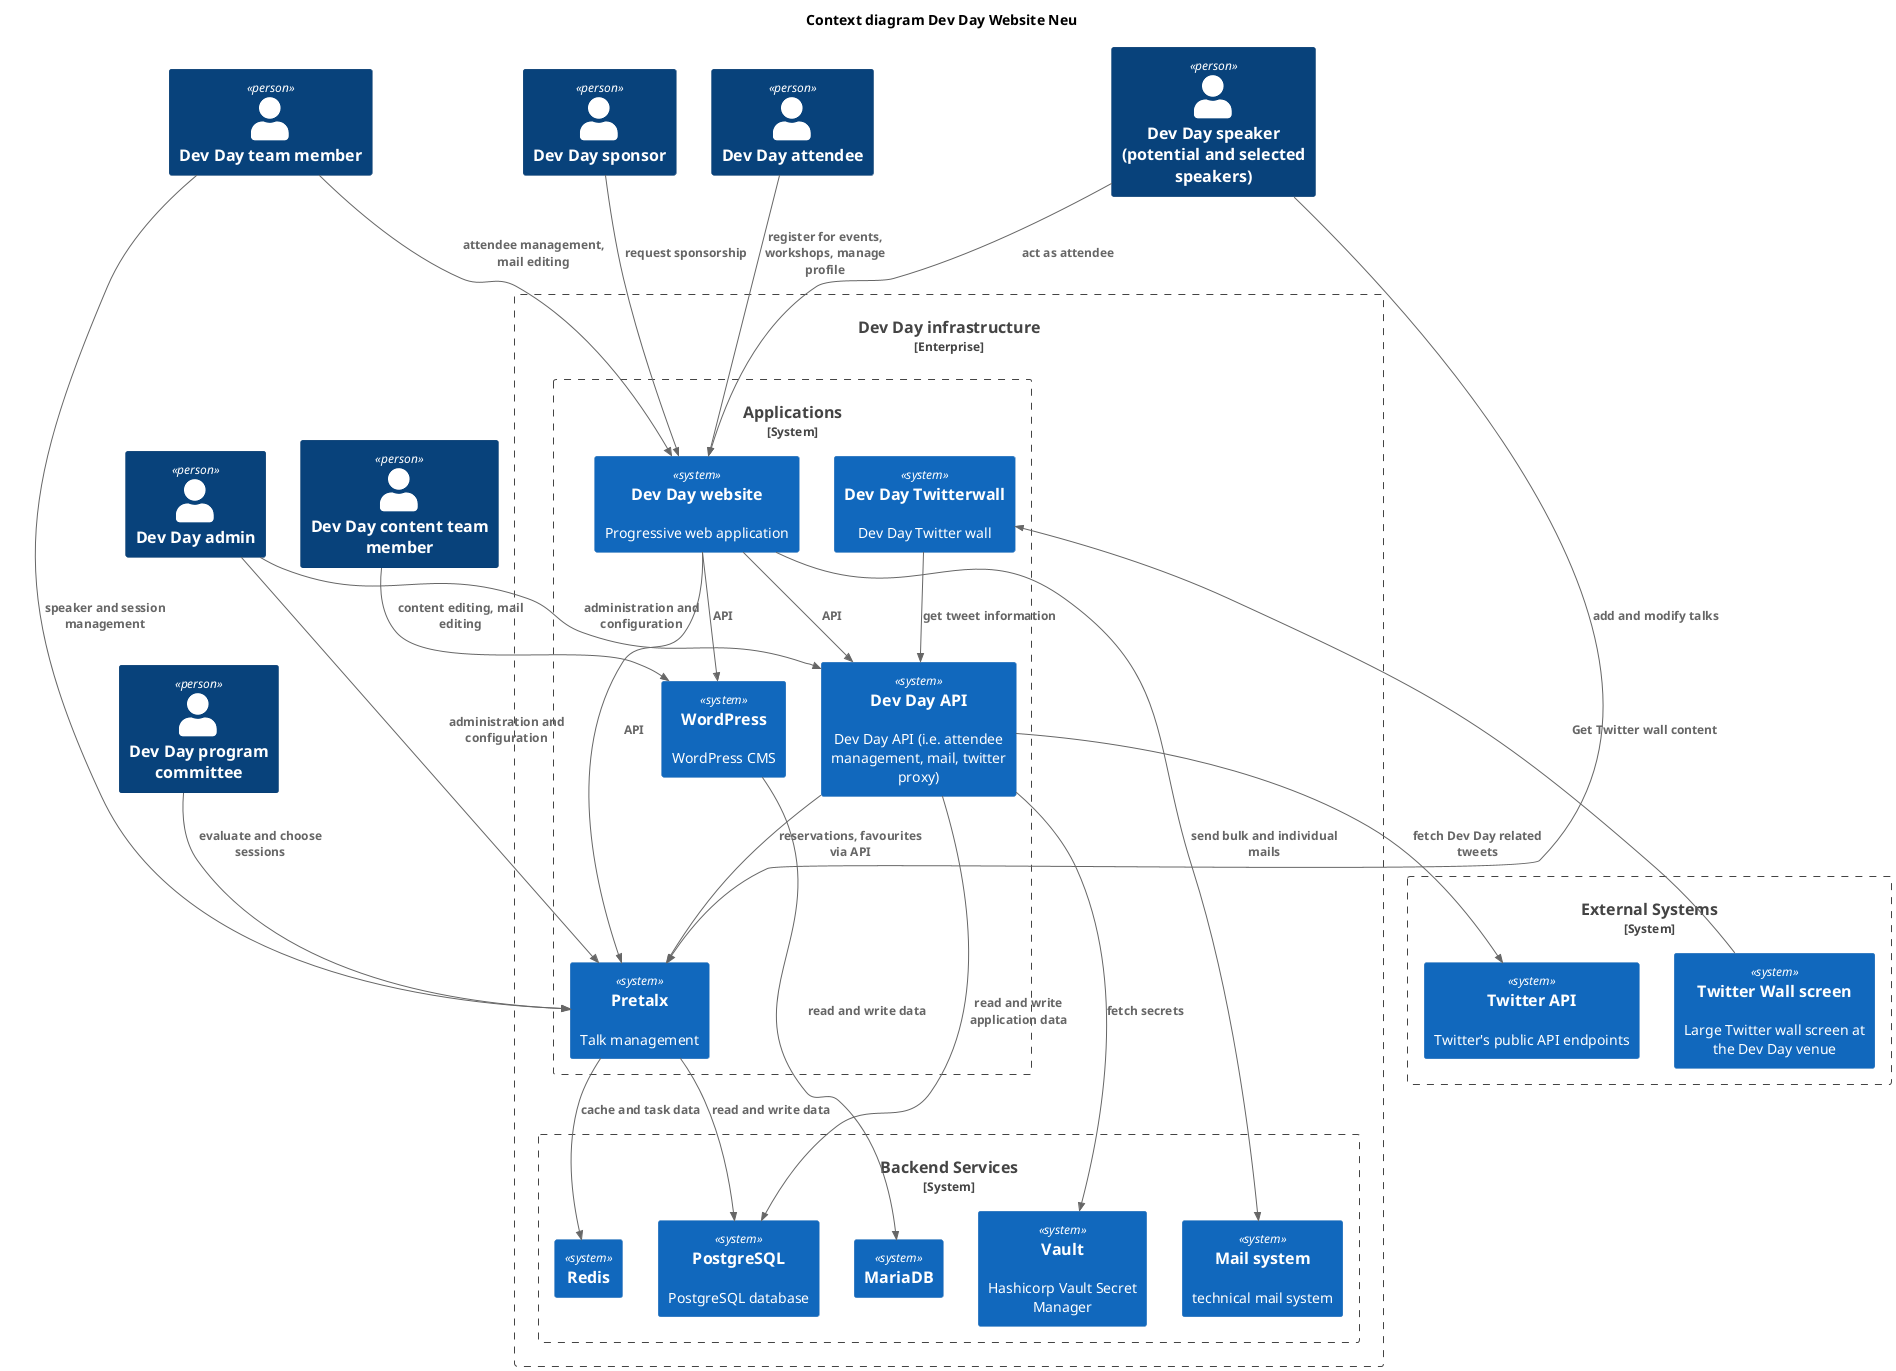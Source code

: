 @startuml
!include <C4/C4_Context.puml>

title Context diagram Dev Day Website Neu

Enterprise_Boundary(DEVDAY, "Dev Day infrastructure") {
  System_Boundary(Applications, "Applications") {
    System(DevDayPWA, "Dev Day website", "Progressive web application")
    System(DevDayAPI, "Dev Day API", "Dev Day API (i.e. attendee management, mail, twitter proxy)")
    System(TwitterWall, "Dev Day Twitterwall", "Dev Day Twitter wall")
    System(Pretalx, "Pretalx", "Talk management")
    System(CMS, "WordPress", "WordPress CMS")
  }

  System_Boundary(Backend, "Backend Services") {
    System(Vault, "Vault", "Hashicorp Vault Secret Manager")
    System(PostgreSQL, "PostgreSQL", "PostgreSQL database")
    System(TMS, "Mail system", "technical mail system")
    System(MariaDB, "MariaDB")
    System(Redis, "Redis")
  }
}

System_Boundary(ExternalSystems, "External Systems") {
  System(TwitterAPI, "Twitter API", "Twitter's public API endpoints")
  System(ScreenAtDevDay, "Twitter Wall screen", "Large Twitter wall screen at the Dev Day venue")
}

Person(DevDayAdmin, "Dev Day admin")
Person(DevDayTeam, "Dev Day team member")
Person(DevDayContentTeam, "Dev Day content team member")
Person(DevDaySpeaker, "Dev Day speaker (potential and selected speakers)")
Person(DevDaySponsor, "Dev Day sponsor")
Person(DevDayAttendee, "Dev Day attendee")
Person(DevDayCommittee, "Dev Day program committee")

Rel(DevDayPWA, DevDayAPI, "API")
Rel(DevDayPWA, Pretalx, "API")
Rel(DevDayPWA, CMS, "API")
Rel(DevDayPWA, TMS, "send bulk and individual mails")

Rel(ScreenAtDevDay, TwitterWall, "Get Twitter wall content")

Rel(DevDayAPI, Pretalx, "reservations, favourites via API")
Rel(DevDayAPI, Vault, "fetch secrets")
Rel(DevDayAPI, PostgreSQL, "read and write application data")
Rel(DevDayAPI, TwitterAPI, "fetch Dev Day related tweets")

Rel(CMS, MariaDB, "read and write data")

Rel(Pretalx, PostgreSQL, "read and write data")
Rel(Pretalx, Redis, "cache and task data")

Rel(TwitterWall, DevDayAPI, "get tweet information")

Rel(DevDayAdmin, DevDayAPI, "administration and configuration")
Rel(DevDayAdmin, Pretalx, "administration and configuration")

Rel(DevDayTeam, DevDayPWA, "attendee management, mail editing")
Rel(DevDayTeam, Pretalx, "speaker and session management")

Rel(DevDayContentTeam, CMS, "content editing, mail editing")

Rel(DevDaySponsor, DevDayPWA, "request sponsorship")

Rel(DevDaySpeaker, Pretalx, "add and modify talks")
Rel(DevDaySpeaker, DevDayPWA, "act as attendee")

Rel(DevDayAttendee, DevDayPWA, "register for events, workshops, manage profile")

Rel(DevDayCommittee, Pretalx, "evaluate and choose sessions")

@enduml
